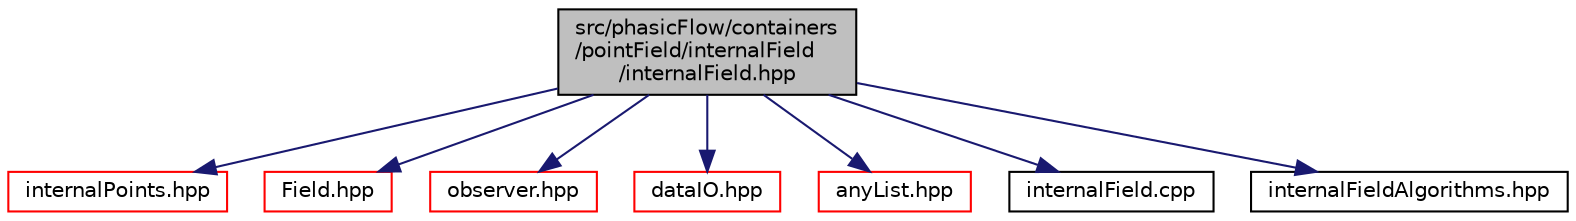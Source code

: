 digraph "src/phasicFlow/containers/pointField/internalField/internalField.hpp"
{
 // LATEX_PDF_SIZE
  edge [fontname="Helvetica",fontsize="10",labelfontname="Helvetica",labelfontsize="10"];
  node [fontname="Helvetica",fontsize="10",shape=record];
  Node1 [label="src/phasicFlow/containers\l/pointField/internalField\l/internalField.hpp",height=0.2,width=0.4,color="black", fillcolor="grey75", style="filled", fontcolor="black",tooltip=" "];
  Node1 -> Node2 [color="midnightblue",fontsize="10",style="solid",fontname="Helvetica"];
  Node2 [label="internalPoints.hpp",height=0.2,width=0.4,color="red", fillcolor="white", style="filled",URL="$internalPoints_8hpp.html",tooltip=" "];
  Node1 -> Node101 [color="midnightblue",fontsize="10",style="solid",fontname="Helvetica"];
  Node101 [label="Field.hpp",height=0.2,width=0.4,color="red", fillcolor="white", style="filled",URL="$Field_8hpp.html",tooltip=" "];
  Node1 -> Node117 [color="midnightblue",fontsize="10",style="solid",fontname="Helvetica"];
  Node117 [label="observer.hpp",height=0.2,width=0.4,color="red", fillcolor="white", style="filled",URL="$observer_8hpp.html",tooltip=" "];
  Node1 -> Node52 [color="midnightblue",fontsize="10",style="solid",fontname="Helvetica"];
  Node52 [label="dataIO.hpp",height=0.2,width=0.4,color="red", fillcolor="white", style="filled",URL="$dataIO_8hpp.html",tooltip=" "];
  Node1 -> Node118 [color="midnightblue",fontsize="10",style="solid",fontname="Helvetica"];
  Node118 [label="anyList.hpp",height=0.2,width=0.4,color="red", fillcolor="white", style="filled",URL="$anyList_8hpp.html",tooltip=" "];
  Node1 -> Node120 [color="midnightblue",fontsize="10",style="solid",fontname="Helvetica"];
  Node120 [label="internalField.cpp",height=0.2,width=0.4,color="black", fillcolor="white", style="filled",URL="$internalField_8cpp.html",tooltip=" "];
  Node1 -> Node121 [color="midnightblue",fontsize="10",style="solid",fontname="Helvetica"];
  Node121 [label="internalFieldAlgorithms.hpp",height=0.2,width=0.4,color="black", fillcolor="white", style="filled",URL="$internalFieldAlgorithms_8hpp.html",tooltip=" "];
}
